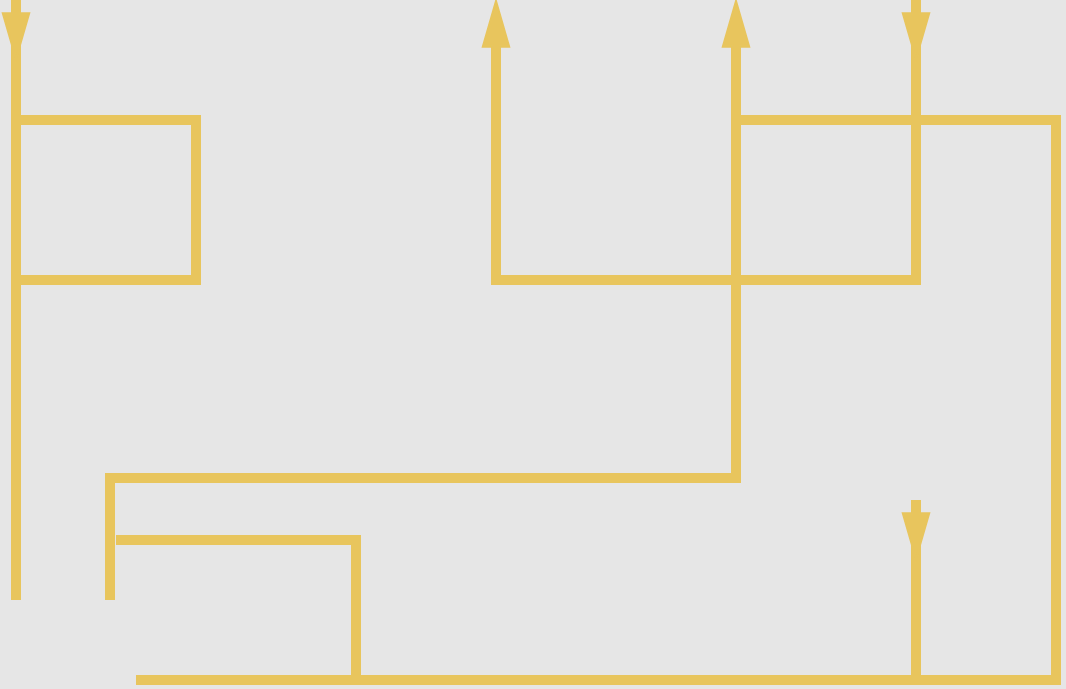 <mxfile version="22.0.4" type="github">
  <diagram name="Страница — 1" id="wkXcw5rtXdvr0q2N3F0_">
    <mxGraphModel dx="1185" dy="703" grid="1" gridSize="10" guides="1" tooltips="1" connect="1" arrows="1" fold="1" page="1" pageScale="1" pageWidth="800" pageHeight="480" background="#E6E6E6" math="0" shadow="0">
      <root>
        <mxCell id="0" />
        <mxCell id="1" parent="0" />
        <mxCell id="GpbVYSqrDggtD-29rIpj-2" value="" style="endArrow=none;html=1;rounded=0;fillColor=#fff2cc;strokeColor=#E8C55D;strokeWidth=5;edgeStyle=orthogonalEdgeStyle;" edge="1" parent="1">
          <mxGeometry width="50" height="50" relative="1" as="geometry">
            <mxPoint x="160" y="320" as="sourcePoint" />
            <mxPoint x="160" y="40" as="targetPoint" />
            <Array as="points">
              <mxPoint x="160" y="210" />
              <mxPoint x="160" y="210" />
            </Array>
          </mxGeometry>
        </mxCell>
        <mxCell id="GpbVYSqrDggtD-29rIpj-4" value="" style="endArrow=none;html=1;rounded=0;fillColor=#fff2cc;strokeColor=#E8C55D;strokeWidth=5;edgeStyle=orthogonalEdgeStyle;" edge="1" parent="1">
          <mxGeometry width="50" height="50" relative="1" as="geometry">
            <mxPoint x="160" y="80" as="sourcePoint" />
            <mxPoint x="160" y="160" as="targetPoint" />
            <Array as="points">
              <mxPoint x="250" y="80" />
              <mxPoint x="250" y="160" />
            </Array>
          </mxGeometry>
        </mxCell>
        <mxCell id="GpbVYSqrDggtD-29rIpj-6" value="" style="endArrow=none;html=1;rounded=0;fillColor=#fff2cc;strokeColor=#E8C55D;strokeWidth=5;edgeStyle=orthogonalEdgeStyle;" edge="1" parent="1">
          <mxGeometry width="50" height="50" relative="1" as="geometry">
            <mxPoint x="207" y="320" as="sourcePoint" />
            <mxPoint x="520" y="40" as="targetPoint" />
            <Array as="points">
              <mxPoint x="207" y="259" />
              <mxPoint x="520" y="259" />
            </Array>
          </mxGeometry>
        </mxCell>
        <mxCell id="GpbVYSqrDggtD-29rIpj-7" value="" style="endArrow=none;html=1;rounded=0;fillColor=#fff2cc;strokeColor=#E8C55D;strokeWidth=5;edgeStyle=orthogonalEdgeStyle;" edge="1" parent="1">
          <mxGeometry width="50" height="50" relative="1" as="geometry">
            <mxPoint x="520" y="80" as="sourcePoint" />
            <mxPoint x="400" y="40" as="targetPoint" />
            <Array as="points">
              <mxPoint x="610" y="80" />
              <mxPoint x="610" y="160" />
              <mxPoint x="400" y="160" />
            </Array>
          </mxGeometry>
        </mxCell>
        <mxCell id="GpbVYSqrDggtD-29rIpj-8" value="" style="endArrow=none;html=1;rounded=0;fillColor=#fff2cc;strokeColor=#E8C55D;strokeWidth=5;edgeStyle=orthogonalEdgeStyle;" edge="1" parent="1">
          <mxGeometry width="50" height="50" relative="1" as="geometry">
            <mxPoint x="610" y="40" as="sourcePoint" />
            <mxPoint x="220" y="360" as="targetPoint" />
            <Array as="points">
              <mxPoint x="610" y="80" />
              <mxPoint x="680" y="80" />
              <mxPoint x="680" y="360" />
            </Array>
          </mxGeometry>
        </mxCell>
        <mxCell id="GpbVYSqrDggtD-29rIpj-10" value="" style="endArrow=none;html=1;rounded=0;fillColor=#fff2cc;strokeColor=#E8C55D;strokeWidth=5;edgeStyle=orthogonalEdgeStyle;" edge="1" parent="1">
          <mxGeometry width="50" height="50" relative="1" as="geometry">
            <mxPoint x="210" y="290" as="sourcePoint" />
            <mxPoint x="330" y="360" as="targetPoint" />
            <Array as="points">
              <mxPoint x="330" y="290" />
            </Array>
          </mxGeometry>
        </mxCell>
        <mxCell id="GpbVYSqrDggtD-29rIpj-11" value="" style="endArrow=none;html=1;rounded=0;fillColor=#fff2cc;strokeColor=#E8C55D;strokeWidth=5;edgeStyle=orthogonalEdgeStyle;shadow=0;" edge="1" parent="1">
          <mxGeometry width="50" height="50" relative="1" as="geometry">
            <mxPoint x="610" y="290" as="sourcePoint" />
            <mxPoint x="610" y="360" as="targetPoint" />
            <Array as="points">
              <mxPoint x="610" y="310" />
              <mxPoint x="610" y="310" />
            </Array>
          </mxGeometry>
        </mxCell>
        <mxCell id="GpbVYSqrDggtD-29rIpj-13" value="" style="shape=flexArrow;endArrow=classic;html=1;rounded=0;fontSize=12;startSize=8;endSize=7.297;curved=1;endWidth=8.209;width=4;fillColor=#E8C55D;strokeColor=#E8C55D;gradientColor=none;" edge="1" parent="1">
          <mxGeometry width="50" height="50" relative="1" as="geometry">
            <mxPoint x="610" y="270" as="sourcePoint" />
            <mxPoint x="610" y="300" as="targetPoint" />
          </mxGeometry>
        </mxCell>
        <mxCell id="GpbVYSqrDggtD-29rIpj-14" value="" style="shape=flexArrow;endArrow=classic;html=1;rounded=0;fontSize=12;startSize=8;endSize=7.297;curved=1;endWidth=8.209;width=4;fillColor=#E8C55D;strokeColor=#E8C55D;gradientColor=none;" edge="1" parent="1">
          <mxGeometry width="50" height="50" relative="1" as="geometry">
            <mxPoint x="400" y="50" as="sourcePoint" />
            <mxPoint x="400" y="20" as="targetPoint" />
          </mxGeometry>
        </mxCell>
        <mxCell id="GpbVYSqrDggtD-29rIpj-15" value="" style="shape=flexArrow;endArrow=classic;html=1;rounded=0;fontSize=12;startSize=8;endSize=7.297;curved=1;endWidth=8.209;width=4;fillColor=#E8C55D;strokeColor=#E8C55D;gradientColor=none;" edge="1" parent="1">
          <mxGeometry width="50" height="50" relative="1" as="geometry">
            <mxPoint x="520" y="50" as="sourcePoint" />
            <mxPoint x="520" y="20" as="targetPoint" />
          </mxGeometry>
        </mxCell>
        <mxCell id="GpbVYSqrDggtD-29rIpj-17" value="" style="shape=flexArrow;endArrow=classic;html=1;rounded=0;fontSize=12;startSize=8;endSize=7.297;curved=1;endWidth=8.209;width=4;fillColor=#E8C55D;strokeColor=#E8C55D;gradientColor=none;" edge="1" parent="1">
          <mxGeometry width="50" height="50" relative="1" as="geometry">
            <mxPoint x="160" y="20" as="sourcePoint" />
            <mxPoint x="160" y="50" as="targetPoint" />
          </mxGeometry>
        </mxCell>
        <mxCell id="GpbVYSqrDggtD-29rIpj-18" value="" style="shape=flexArrow;endArrow=classic;html=1;rounded=0;fontSize=12;startSize=8;endSize=7.297;curved=1;endWidth=8.209;width=4;fillColor=#E8C55D;strokeColor=#E8C55D;gradientColor=none;" edge="1" parent="1">
          <mxGeometry width="50" height="50" relative="1" as="geometry">
            <mxPoint x="610" y="20" as="sourcePoint" />
            <mxPoint x="610" y="50" as="targetPoint" />
          </mxGeometry>
        </mxCell>
      </root>
    </mxGraphModel>
  </diagram>
</mxfile>
